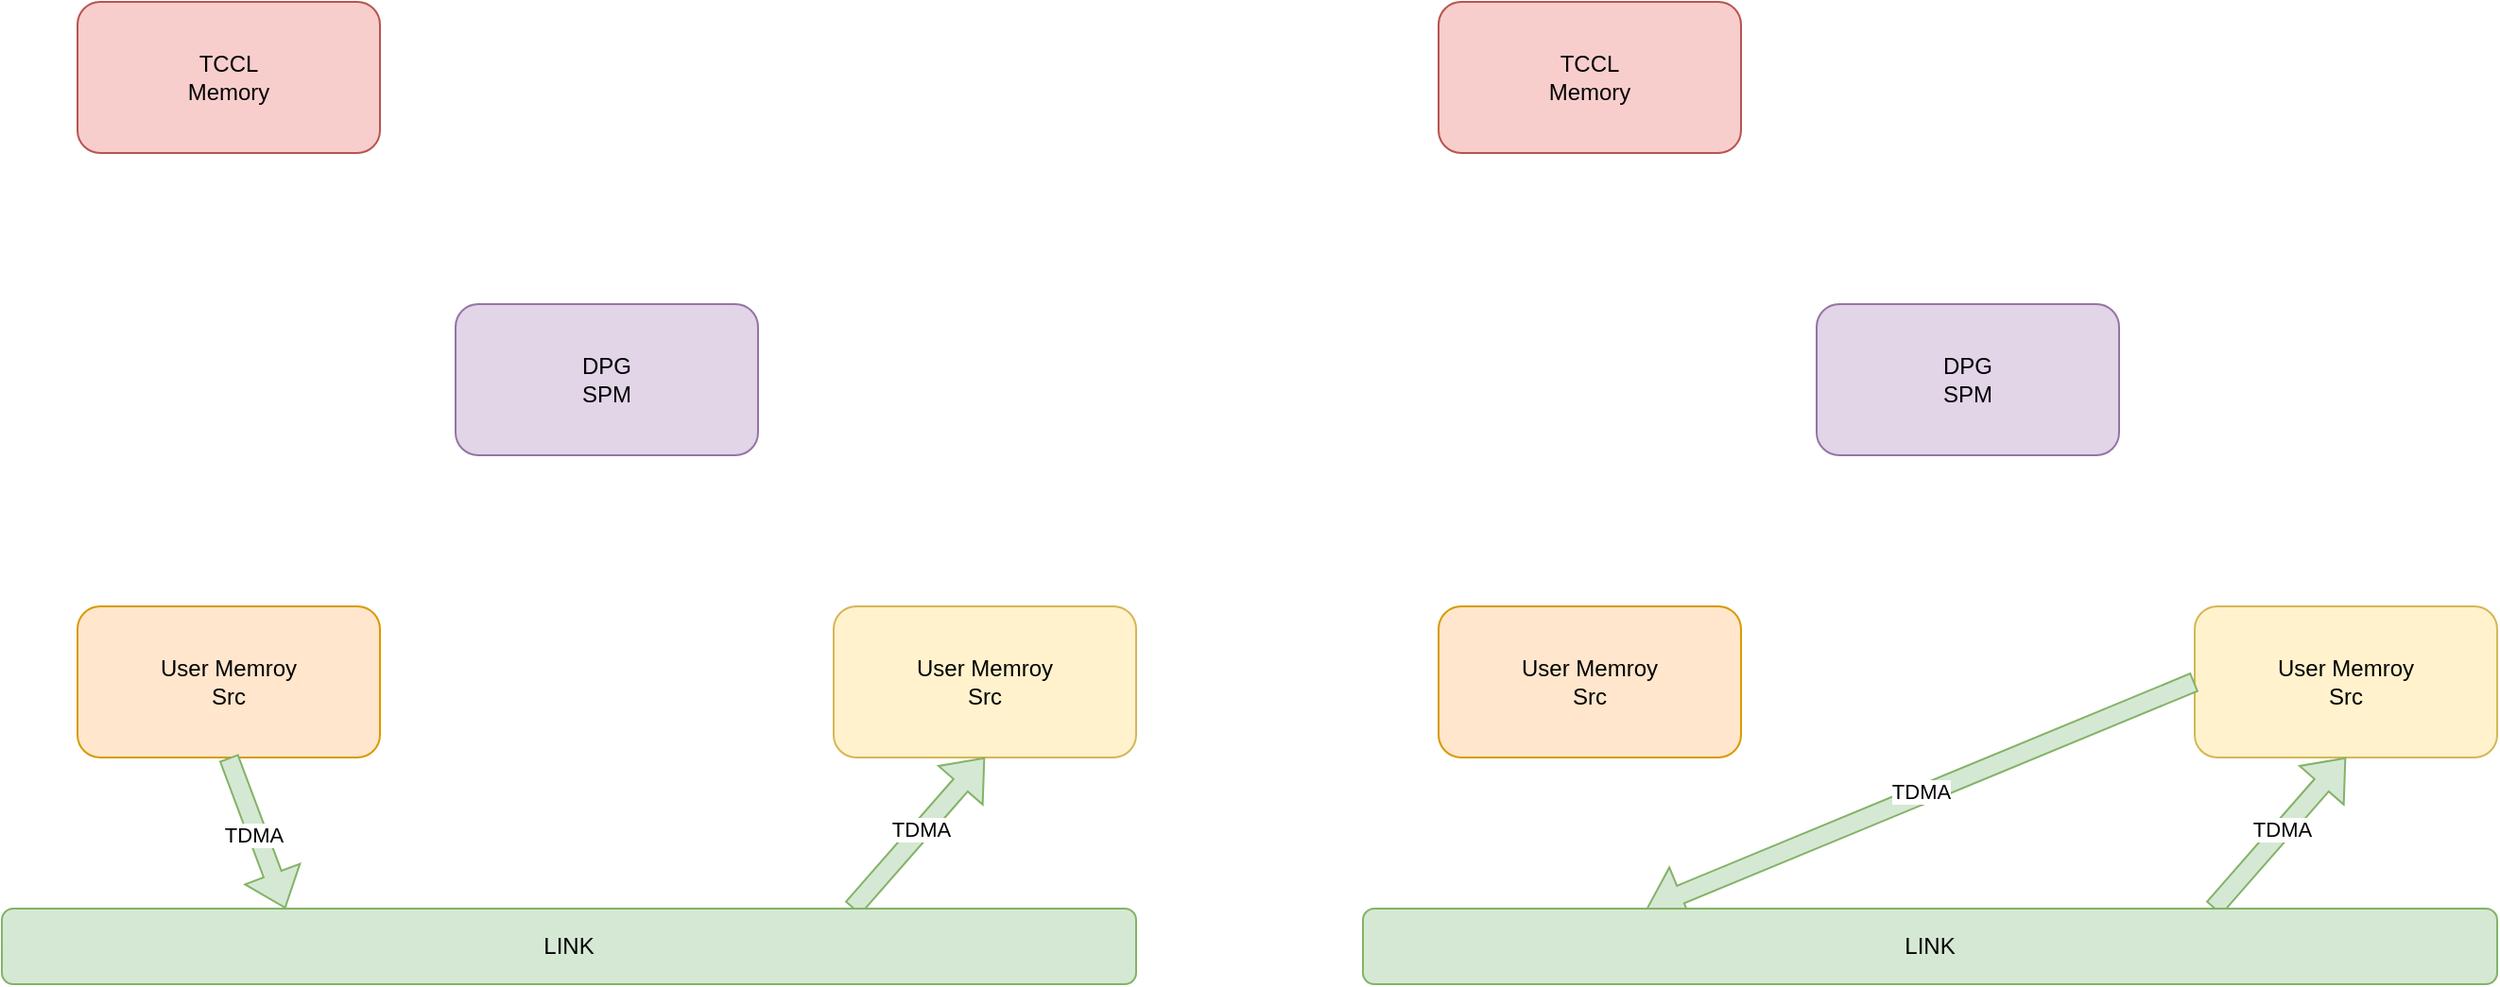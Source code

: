 <mxfile version="24.5.5" type="github">
  <diagram name="Page-1" id="PZi2zeb1fQ3W3cilw6jz">
    <mxGraphModel dx="2074" dy="2198" grid="1" gridSize="10" guides="1" tooltips="1" connect="1" arrows="1" fold="1" page="1" pageScale="1" pageWidth="850" pageHeight="1100" math="0" shadow="0">
      <root>
        <mxCell id="0" />
        <mxCell id="1" parent="0" />
        <mxCell id="bpbwwGvcDx9js4norraC-1" value="User&amp;nbsp;Memroy&lt;br&gt;Src" style="rounded=1;whiteSpace=wrap;html=1;fillColor=#ffe6cc;strokeColor=#d79b00;" vertex="1" parent="1">
          <mxGeometry x="80" y="280" width="160" height="80" as="geometry" />
        </mxCell>
        <mxCell id="bpbwwGvcDx9js4norraC-2" value="DPG&lt;br&gt;SPM" style="rounded=1;whiteSpace=wrap;html=1;fillColor=#e1d5e7;strokeColor=#9673a6;" vertex="1" parent="1">
          <mxGeometry x="280" y="120" width="160" height="80" as="geometry" />
        </mxCell>
        <mxCell id="bpbwwGvcDx9js4norraC-7" value="TCCL&lt;br&gt;Memory" style="rounded=1;whiteSpace=wrap;html=1;fillColor=#f8cecc;strokeColor=#b85450;" vertex="1" parent="1">
          <mxGeometry x="80" y="-40" width="160" height="80" as="geometry" />
        </mxCell>
        <mxCell id="bpbwwGvcDx9js4norraC-10" value="User&amp;nbsp;Memroy&lt;br&gt;Src" style="rounded=1;whiteSpace=wrap;html=1;fillColor=#fff2cc;strokeColor=#d6b656;" vertex="1" parent="1">
          <mxGeometry x="480" y="280" width="160" height="80" as="geometry" />
        </mxCell>
        <mxCell id="bpbwwGvcDx9js4norraC-12" value="" style="shape=flexArrow;endArrow=classic;html=1;rounded=0;exitX=0.75;exitY=0;exitDx=0;exitDy=0;fillColor=#d5e8d4;strokeColor=#82b366;entryX=0.5;entryY=1;entryDx=0;entryDy=0;" edge="1" parent="1" source="bpbwwGvcDx9js4norraC-16" target="bpbwwGvcDx9js4norraC-10">
          <mxGeometry width="50" height="50" relative="1" as="geometry">
            <mxPoint x="190.0" y="-160" as="sourcePoint" />
            <mxPoint x="450" y="40" as="targetPoint" />
          </mxGeometry>
        </mxCell>
        <mxCell id="bpbwwGvcDx9js4norraC-13" value="TDMA" style="edgeLabel;html=1;align=center;verticalAlign=middle;resizable=0;points=[];" vertex="1" connectable="0" parent="bpbwwGvcDx9js4norraC-12">
          <mxGeometry x="0.036" y="1" relative="1" as="geometry">
            <mxPoint as="offset" />
          </mxGeometry>
        </mxCell>
        <mxCell id="bpbwwGvcDx9js4norraC-14" value="" style="shape=flexArrow;endArrow=classic;html=1;rounded=0;exitX=0.5;exitY=1;exitDx=0;exitDy=0;fillColor=#d5e8d4;strokeColor=#82b366;entryX=0.25;entryY=0;entryDx=0;entryDy=0;" edge="1" parent="1" source="bpbwwGvcDx9js4norraC-1" target="bpbwwGvcDx9js4norraC-16">
          <mxGeometry width="50" height="50" relative="1" as="geometry">
            <mxPoint x="170" y="-30" as="sourcePoint" />
            <mxPoint x="340" y="-160" as="targetPoint" />
          </mxGeometry>
        </mxCell>
        <mxCell id="bpbwwGvcDx9js4norraC-15" value="TDMA" style="edgeLabel;html=1;align=center;verticalAlign=middle;resizable=0;points=[];" vertex="1" connectable="0" parent="bpbwwGvcDx9js4norraC-14">
          <mxGeometry x="-0.006" y="-2" relative="1" as="geometry">
            <mxPoint as="offset" />
          </mxGeometry>
        </mxCell>
        <mxCell id="bpbwwGvcDx9js4norraC-16" value="LINK" style="rounded=1;whiteSpace=wrap;html=1;fillColor=#d5e8d4;strokeColor=#82b366;" vertex="1" parent="1">
          <mxGeometry x="40" y="440" width="600" height="40" as="geometry" />
        </mxCell>
        <mxCell id="bpbwwGvcDx9js4norraC-17" value="User&amp;nbsp;Memroy&lt;br&gt;Src" style="rounded=1;whiteSpace=wrap;html=1;fillColor=#ffe6cc;strokeColor=#d79b00;" vertex="1" parent="1">
          <mxGeometry x="800" y="280" width="160" height="80" as="geometry" />
        </mxCell>
        <mxCell id="bpbwwGvcDx9js4norraC-18" value="DPG&lt;br&gt;SPM" style="rounded=1;whiteSpace=wrap;html=1;fillColor=#e1d5e7;strokeColor=#9673a6;" vertex="1" parent="1">
          <mxGeometry x="1000" y="120" width="160" height="80" as="geometry" />
        </mxCell>
        <mxCell id="bpbwwGvcDx9js4norraC-19" value="TCCL&lt;br&gt;Memory" style="rounded=1;whiteSpace=wrap;html=1;fillColor=#f8cecc;strokeColor=#b85450;" vertex="1" parent="1">
          <mxGeometry x="800" y="-40" width="160" height="80" as="geometry" />
        </mxCell>
        <mxCell id="bpbwwGvcDx9js4norraC-20" value="User&amp;nbsp;Memroy&lt;br&gt;Src" style="rounded=1;whiteSpace=wrap;html=1;fillColor=#fff2cc;strokeColor=#d6b656;" vertex="1" parent="1">
          <mxGeometry x="1200" y="280" width="160" height="80" as="geometry" />
        </mxCell>
        <mxCell id="bpbwwGvcDx9js4norraC-21" value="" style="shape=flexArrow;endArrow=classic;html=1;rounded=0;exitX=0.75;exitY=0;exitDx=0;exitDy=0;fillColor=#d5e8d4;strokeColor=#82b366;entryX=0.5;entryY=1;entryDx=0;entryDy=0;" edge="1" parent="1" source="bpbwwGvcDx9js4norraC-25" target="bpbwwGvcDx9js4norraC-20">
          <mxGeometry width="50" height="50" relative="1" as="geometry">
            <mxPoint x="910.0" y="-160" as="sourcePoint" />
            <mxPoint x="1170" y="40" as="targetPoint" />
          </mxGeometry>
        </mxCell>
        <mxCell id="bpbwwGvcDx9js4norraC-22" value="TDMA" style="edgeLabel;html=1;align=center;verticalAlign=middle;resizable=0;points=[];" vertex="1" connectable="0" parent="bpbwwGvcDx9js4norraC-21">
          <mxGeometry x="0.036" y="1" relative="1" as="geometry">
            <mxPoint as="offset" />
          </mxGeometry>
        </mxCell>
        <mxCell id="bpbwwGvcDx9js4norraC-23" value="" style="shape=flexArrow;endArrow=classic;html=1;rounded=0;exitX=0;exitY=0.5;exitDx=0;exitDy=0;fillColor=#d5e8d4;strokeColor=#82b366;entryX=0.25;entryY=0;entryDx=0;entryDy=0;" edge="1" parent="1" source="bpbwwGvcDx9js4norraC-20" target="bpbwwGvcDx9js4norraC-25">
          <mxGeometry width="50" height="50" relative="1" as="geometry">
            <mxPoint x="890" y="-30" as="sourcePoint" />
            <mxPoint x="1060" y="-160" as="targetPoint" />
          </mxGeometry>
        </mxCell>
        <mxCell id="bpbwwGvcDx9js4norraC-24" value="TDMA" style="edgeLabel;html=1;align=center;verticalAlign=middle;resizable=0;points=[];" vertex="1" connectable="0" parent="bpbwwGvcDx9js4norraC-23">
          <mxGeometry x="-0.006" y="-2" relative="1" as="geometry">
            <mxPoint as="offset" />
          </mxGeometry>
        </mxCell>
        <mxCell id="bpbwwGvcDx9js4norraC-25" value="LINK" style="rounded=1;whiteSpace=wrap;html=1;fillColor=#d5e8d4;strokeColor=#82b366;" vertex="1" parent="1">
          <mxGeometry x="760" y="440" width="600" height="40" as="geometry" />
        </mxCell>
      </root>
    </mxGraphModel>
  </diagram>
</mxfile>
